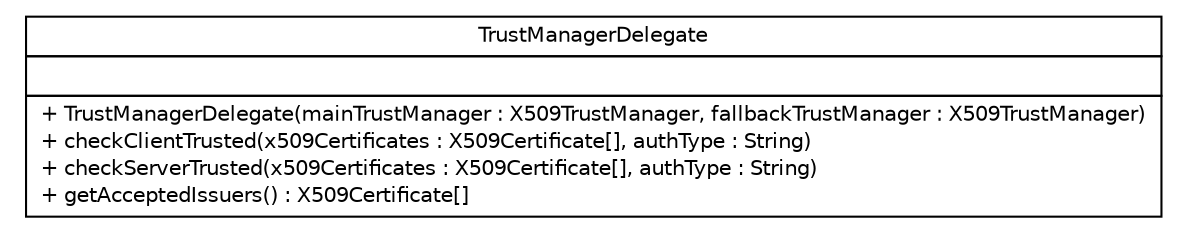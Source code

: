 #!/usr/local/bin/dot
#
# Class diagram 
# Generated by UMLGraph version R5_6-24-gf6e263 (http://www.umlgraph.org/)
#

digraph G {
	edge [fontname="Helvetica",fontsize=10,labelfontname="Helvetica",labelfontsize=10];
	node [fontname="Helvetica",fontsize=10,shape=plaintext];
	nodesep=0.25;
	ranksep=0.5;
	// nl.b3p.brmo.service.util.TrustManagerDelegate
	c205 [label=<<table title="nl.b3p.brmo.service.util.TrustManagerDelegate" border="0" cellborder="1" cellspacing="0" cellpadding="2" port="p" href="./TrustManagerDelegate.html">
		<tr><td><table border="0" cellspacing="0" cellpadding="1">
<tr><td align="center" balign="center"> TrustManagerDelegate </td></tr>
		</table></td></tr>
		<tr><td><table border="0" cellspacing="0" cellpadding="1">
<tr><td align="left" balign="left">  </td></tr>
		</table></td></tr>
		<tr><td><table border="0" cellspacing="0" cellpadding="1">
<tr><td align="left" balign="left"> + TrustManagerDelegate(mainTrustManager : X509TrustManager, fallbackTrustManager : X509TrustManager) </td></tr>
<tr><td align="left" balign="left"> + checkClientTrusted(x509Certificates : X509Certificate[], authType : String) </td></tr>
<tr><td align="left" balign="left"> + checkServerTrusted(x509Certificates : X509Certificate[], authType : String) </td></tr>
<tr><td align="left" balign="left"> + getAcceptedIssuers() : X509Certificate[] </td></tr>
		</table></td></tr>
		</table>>, URL="./TrustManagerDelegate.html", fontname="Helvetica", fontcolor="black", fontsize=10.0];
}

